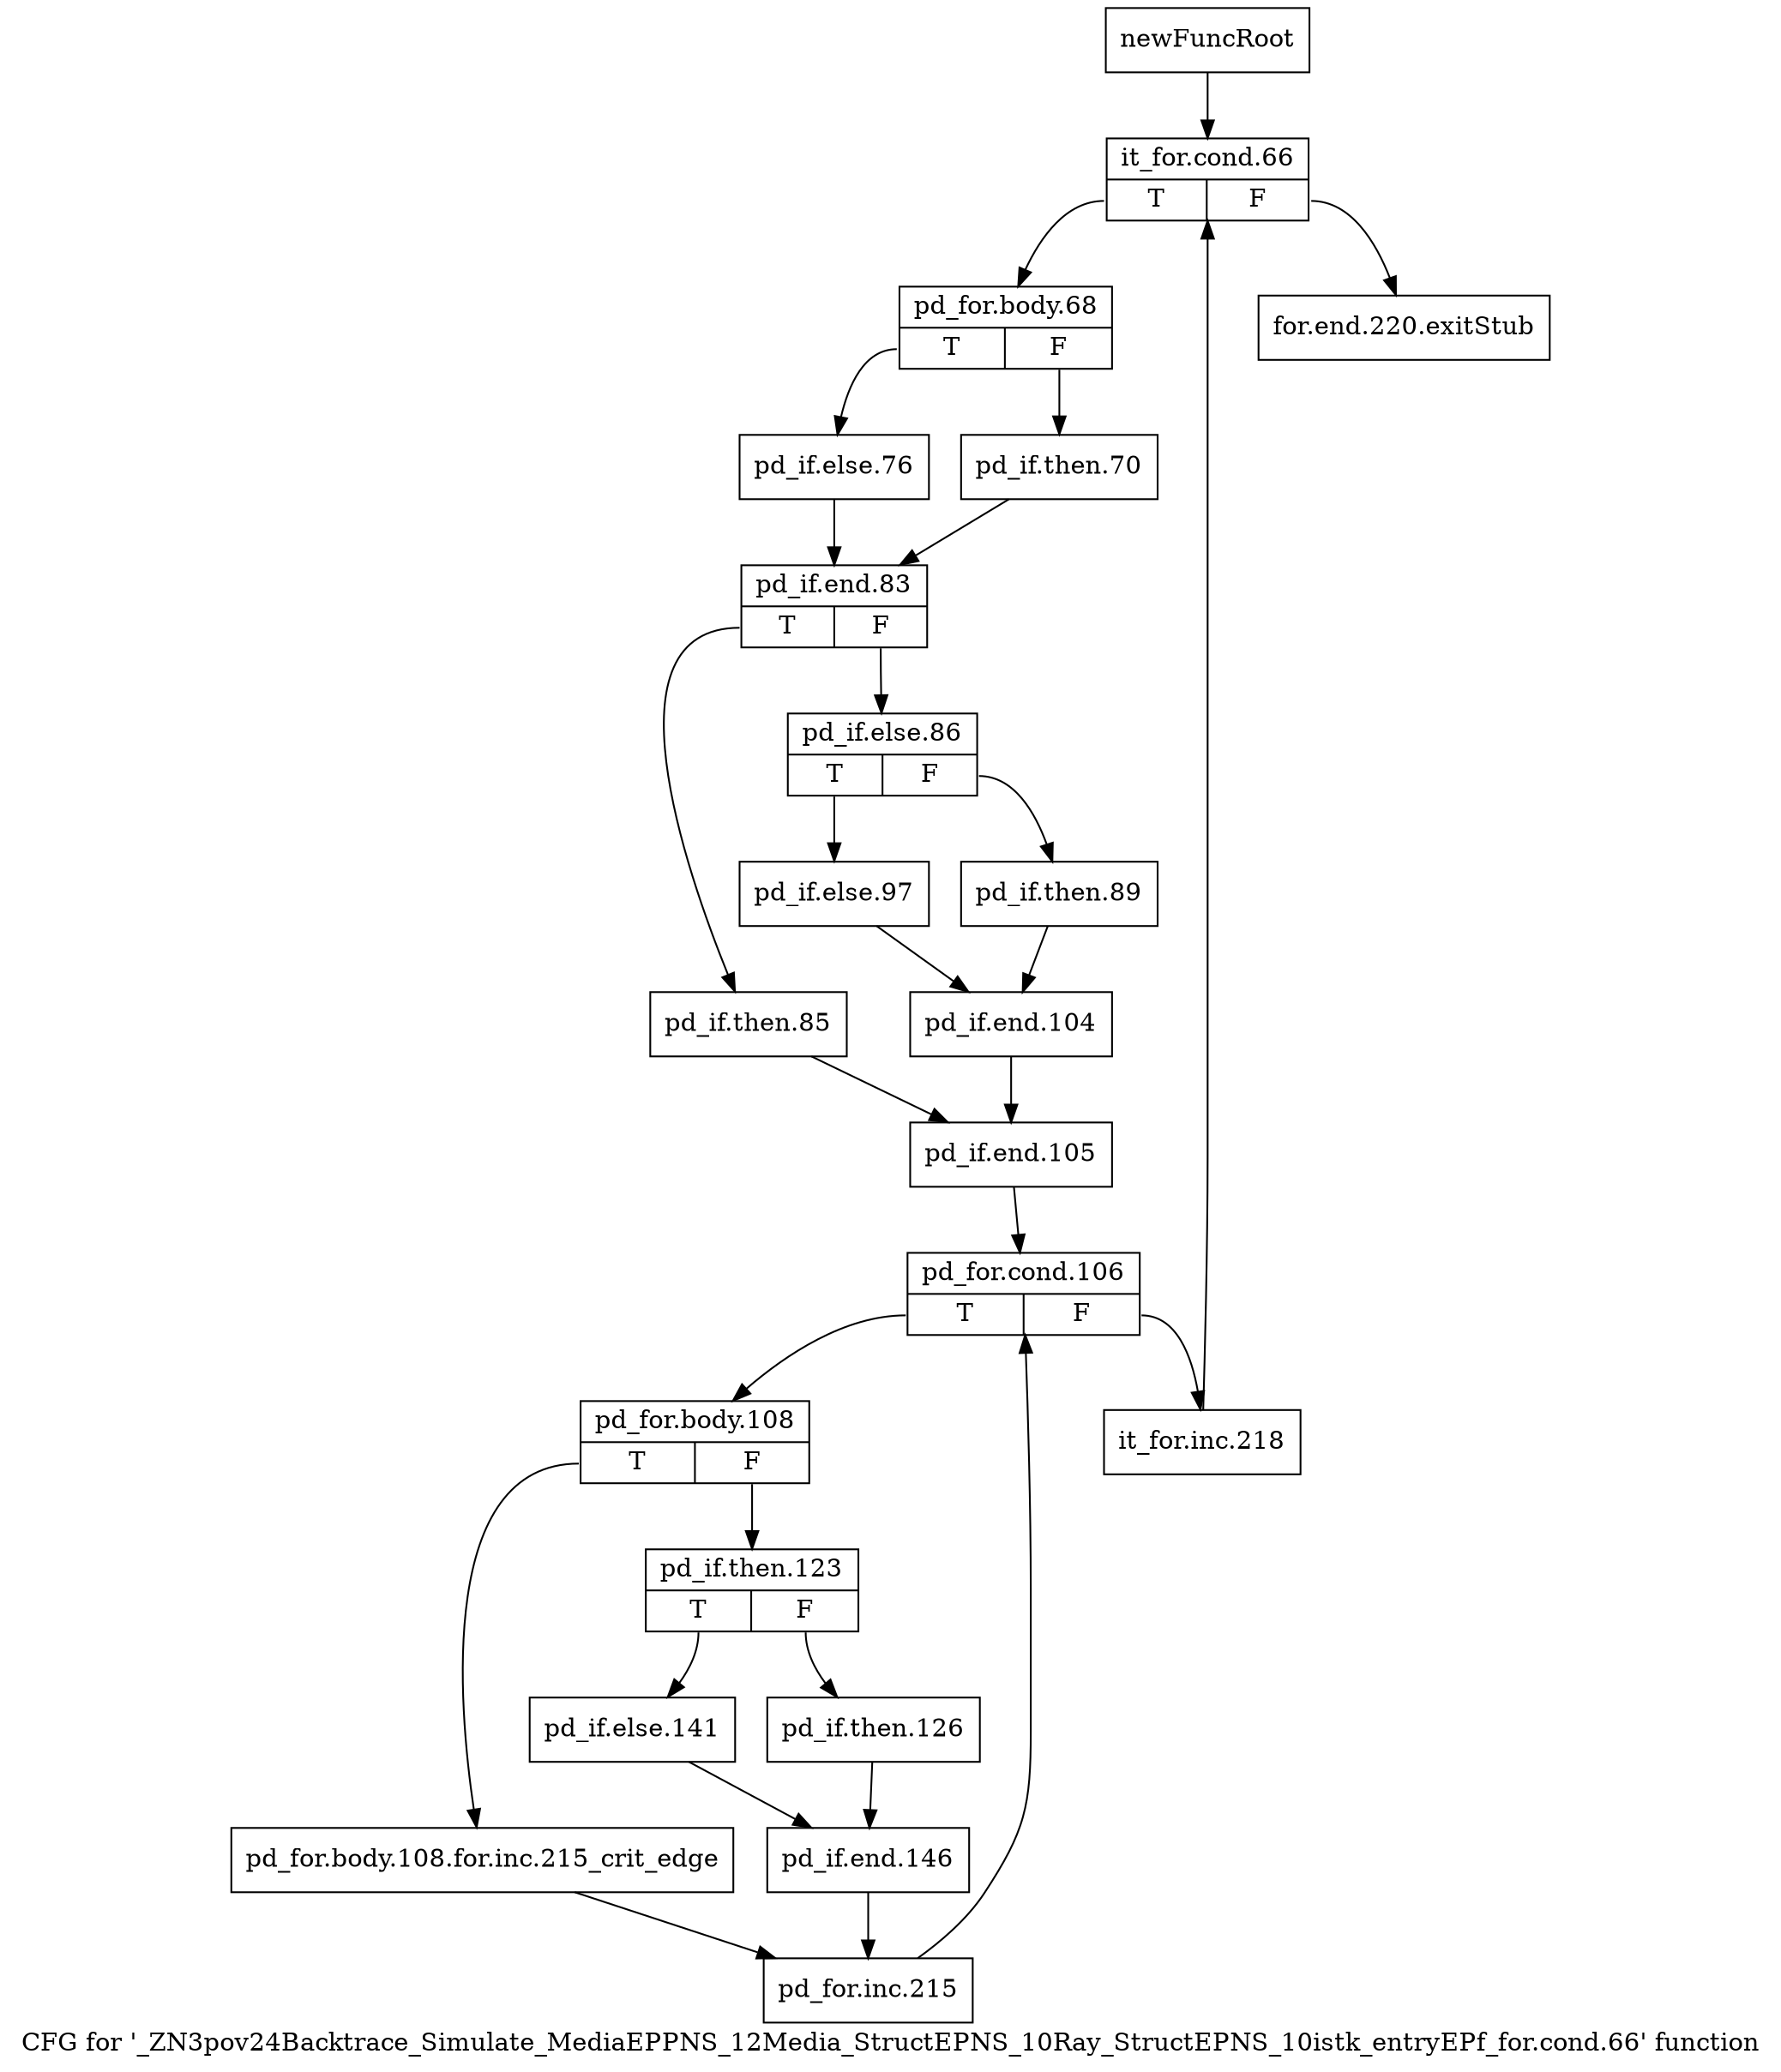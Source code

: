 digraph "CFG for '_ZN3pov24Backtrace_Simulate_MediaEPPNS_12Media_StructEPNS_10Ray_StructEPNS_10istk_entryEPf_for.cond.66' function" {
	label="CFG for '_ZN3pov24Backtrace_Simulate_MediaEPPNS_12Media_StructEPNS_10Ray_StructEPNS_10istk_entryEPf_for.cond.66' function";

	Node0x2642790 [shape=record,label="{newFuncRoot}"];
	Node0x2642790 -> Node0x2642830;
	Node0x26427e0 [shape=record,label="{for.end.220.exitStub}"];
	Node0x2642830 [shape=record,label="{it_for.cond.66|{<s0>T|<s1>F}}"];
	Node0x2642830:s0 -> Node0x2642880;
	Node0x2642830:s1 -> Node0x26427e0;
	Node0x2642880 [shape=record,label="{pd_for.body.68|{<s0>T|<s1>F}}"];
	Node0x2642880:s0 -> Node0x2642920;
	Node0x2642880:s1 -> Node0x26428d0;
	Node0x26428d0 [shape=record,label="{pd_if.then.70}"];
	Node0x26428d0 -> Node0x2642970;
	Node0x2642920 [shape=record,label="{pd_if.else.76}"];
	Node0x2642920 -> Node0x2642970;
	Node0x2642970 [shape=record,label="{pd_if.end.83|{<s0>T|<s1>F}}"];
	Node0x2642970:s0 -> Node0x2642b00;
	Node0x2642970:s1 -> Node0x26429c0;
	Node0x26429c0 [shape=record,label="{pd_if.else.86|{<s0>T|<s1>F}}"];
	Node0x26429c0:s0 -> Node0x2642a60;
	Node0x26429c0:s1 -> Node0x2642a10;
	Node0x2642a10 [shape=record,label="{pd_if.then.89}"];
	Node0x2642a10 -> Node0x2642ab0;
	Node0x2642a60 [shape=record,label="{pd_if.else.97}"];
	Node0x2642a60 -> Node0x2642ab0;
	Node0x2642ab0 [shape=record,label="{pd_if.end.104}"];
	Node0x2642ab0 -> Node0x2642b50;
	Node0x2642b00 [shape=record,label="{pd_if.then.85}"];
	Node0x2642b00 -> Node0x2642b50;
	Node0x2642b50 [shape=record,label="{pd_if.end.105}"];
	Node0x2642b50 -> Node0x2642ba0;
	Node0x2642ba0 [shape=record,label="{pd_for.cond.106|{<s0>T|<s1>F}}"];
	Node0x2642ba0:s0 -> Node0x2642c40;
	Node0x2642ba0:s1 -> Node0x2642bf0;
	Node0x2642bf0 [shape=record,label="{it_for.inc.218}"];
	Node0x2642bf0 -> Node0x2642830;
	Node0x2642c40 [shape=record,label="{pd_for.body.108|{<s0>T|<s1>F}}"];
	Node0x2642c40:s0 -> Node0x2642dd0;
	Node0x2642c40:s1 -> Node0x2642c90;
	Node0x2642c90 [shape=record,label="{pd_if.then.123|{<s0>T|<s1>F}}"];
	Node0x2642c90:s0 -> Node0x2642d30;
	Node0x2642c90:s1 -> Node0x2642ce0;
	Node0x2642ce0 [shape=record,label="{pd_if.then.126}"];
	Node0x2642ce0 -> Node0x2642d80;
	Node0x2642d30 [shape=record,label="{pd_if.else.141}"];
	Node0x2642d30 -> Node0x2642d80;
	Node0x2642d80 [shape=record,label="{pd_if.end.146}"];
	Node0x2642d80 -> Node0x2642e20;
	Node0x2642dd0 [shape=record,label="{pd_for.body.108.for.inc.215_crit_edge}"];
	Node0x2642dd0 -> Node0x2642e20;
	Node0x2642e20 [shape=record,label="{pd_for.inc.215}"];
	Node0x2642e20 -> Node0x2642ba0;
}

